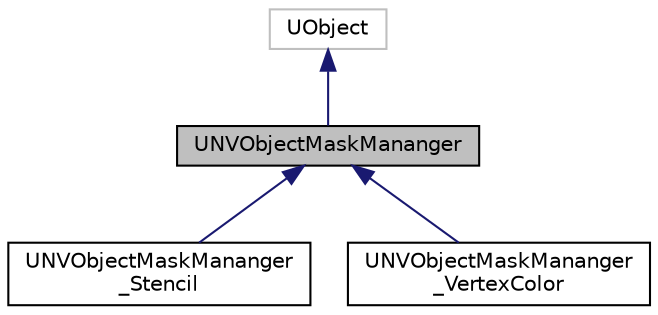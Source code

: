 digraph "UNVObjectMaskMananger"
{
  edge [fontname="Helvetica",fontsize="10",labelfontname="Helvetica",labelfontsize="10"];
  node [fontname="Helvetica",fontsize="10",shape=record];
  Node1 [label="UNVObjectMaskMananger",height=0.2,width=0.4,color="black", fillcolor="grey75", style="filled", fontcolor="black"];
  Node2 -> Node1 [dir="back",color="midnightblue",fontsize="10",style="solid",fontname="Helvetica"];
  Node2 [label="UObject",height=0.2,width=0.4,color="grey75", fillcolor="white", style="filled"];
  Node1 -> Node3 [dir="back",color="midnightblue",fontsize="10",style="solid",fontname="Helvetica"];
  Node3 [label="UNVObjectMaskMananger\l_Stencil",height=0.2,width=0.4,color="black", fillcolor="white", style="filled",URL="$class_u_n_v_object_mask_mananger___stencil.html",tooltip="UNVObjectMaskMananger_Stencil scan actors in the scene, assign them an ID using StencilMask NOTE: Mas..."];
  Node1 -> Node4 [dir="back",color="midnightblue",fontsize="10",style="solid",fontname="Helvetica"];
  Node4 [label="UNVObjectMaskMananger\l_VertexColor",height=0.2,width=0.4,color="black", fillcolor="white", style="filled",URL="$class_u_n_v_object_mask_mananger___vertex_color.html",tooltip="UNVObjectMaskMananger_VertexColor scan actors in the scene, assign them an ID using VertexColor (32bi..."];
}
